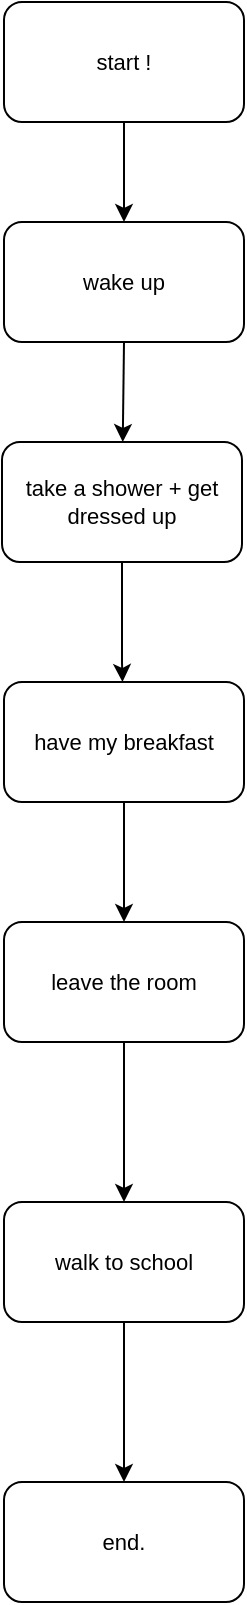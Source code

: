 <mxfile version="20.2.7" type="github">
  <diagram id="C5RBs43oDa-KdzZeNtuy" name="Page-1">
    <mxGraphModel dx="974" dy="769" grid="1" gridSize="10" guides="1" tooltips="1" connect="1" arrows="1" fold="1" page="1" pageScale="1" pageWidth="827" pageHeight="1169" math="0" shadow="0">
      <root>
        <mxCell id="WIyWlLk6GJQsqaUBKTNV-0" />
        <mxCell id="WIyWlLk6GJQsqaUBKTNV-1" parent="WIyWlLk6GJQsqaUBKTNV-0" />
        <mxCell id="Vc4g5kRpBnblJ-6KRlZf-3" value="" style="endArrow=classic;html=1;rounded=0;labelBackgroundColor=default;fontFamily=Helvetica;fontSize=11;fontColor=default;strokeColor=default;shape=connector;exitX=0.5;exitY=1;exitDx=0;exitDy=0;" parent="WIyWlLk6GJQsqaUBKTNV-1" source="Vc4g5kRpBnblJ-6KRlZf-5" target="Vc4g5kRpBnblJ-6KRlZf-6" edge="1">
          <mxGeometry width="50" height="50" relative="1" as="geometry">
            <mxPoint x="413.999" y="110" as="sourcePoint" />
            <mxPoint x="413.999" y="160" as="targetPoint" />
          </mxGeometry>
        </mxCell>
        <mxCell id="Vc4g5kRpBnblJ-6KRlZf-5" value="start !" style="rounded=1;whiteSpace=wrap;html=1;fontFamily=Helvetica;fontSize=11;fontColor=default;" parent="WIyWlLk6GJQsqaUBKTNV-1" vertex="1">
          <mxGeometry x="354" y="40" width="120" height="60" as="geometry" />
        </mxCell>
        <mxCell id="Vc4g5kRpBnblJ-6KRlZf-6" value="wake up" style="rounded=1;whiteSpace=wrap;html=1;fontFamily=Helvetica;fontSize=11;fontColor=default;" parent="WIyWlLk6GJQsqaUBKTNV-1" vertex="1">
          <mxGeometry x="353.999" y="150" width="120" height="60" as="geometry" />
        </mxCell>
        <mxCell id="Vc4g5kRpBnblJ-6KRlZf-9" value="" style="endArrow=classic;html=1;rounded=0;labelBackgroundColor=default;fontFamily=Helvetica;fontSize=11;fontColor=default;strokeColor=default;shape=connector;exitX=0.5;exitY=1;exitDx=0;exitDy=0;" parent="WIyWlLk6GJQsqaUBKTNV-1" source="Vc4g5kRpBnblJ-6KRlZf-6" target="Vc4g5kRpBnblJ-6KRlZf-10" edge="1">
          <mxGeometry width="50" height="50" relative="1" as="geometry">
            <mxPoint x="413" y="220" as="sourcePoint" />
            <mxPoint x="413" y="260" as="targetPoint" />
          </mxGeometry>
        </mxCell>
        <mxCell id="Vc4g5kRpBnblJ-6KRlZf-10" value="take a shower + get dressed up" style="rounded=1;whiteSpace=wrap;html=1;fontFamily=Helvetica;fontSize=11;fontColor=default;" parent="WIyWlLk6GJQsqaUBKTNV-1" vertex="1">
          <mxGeometry x="353" y="260" width="120" height="60" as="geometry" />
        </mxCell>
        <mxCell id="Vc4g5kRpBnblJ-6KRlZf-11" value="" style="endArrow=classic;html=1;rounded=0;labelBackgroundColor=default;fontFamily=Helvetica;fontSize=11;fontColor=default;strokeColor=default;shape=connector;exitX=0.5;exitY=1;exitDx=0;exitDy=0;" parent="WIyWlLk6GJQsqaUBKTNV-1" source="Vc4g5kRpBnblJ-6KRlZf-10" target="Vc4g5kRpBnblJ-6KRlZf-12" edge="1">
          <mxGeometry width="50" height="50" relative="1" as="geometry">
            <mxPoint x="413" y="330" as="sourcePoint" />
            <mxPoint x="413" y="370" as="targetPoint" />
            <Array as="points">
              <mxPoint x="413" y="370" />
            </Array>
          </mxGeometry>
        </mxCell>
        <mxCell id="Vc4g5kRpBnblJ-6KRlZf-12" value="have my breakfast " style="rounded=1;whiteSpace=wrap;html=1;fontFamily=Helvetica;fontSize=11;fontColor=default;" parent="WIyWlLk6GJQsqaUBKTNV-1" vertex="1">
          <mxGeometry x="354" y="380" width="120" height="60" as="geometry" />
        </mxCell>
        <mxCell id="Vc4g5kRpBnblJ-6KRlZf-13" value="" style="endArrow=classic;html=1;rounded=0;labelBackgroundColor=default;fontFamily=Helvetica;fontSize=11;fontColor=default;strokeColor=default;shape=connector;" parent="WIyWlLk6GJQsqaUBKTNV-1" source="Vc4g5kRpBnblJ-6KRlZf-12" target="Vc4g5kRpBnblJ-6KRlZf-14" edge="1">
          <mxGeometry width="50" height="50" relative="1" as="geometry">
            <mxPoint x="413.83" y="450" as="sourcePoint" />
            <mxPoint x="413.83" y="500" as="targetPoint" />
          </mxGeometry>
        </mxCell>
        <mxCell id="Vc4g5kRpBnblJ-6KRlZf-18" value="" style="edgeStyle=none;shape=connector;rounded=0;orthogonalLoop=1;jettySize=auto;html=1;labelBackgroundColor=default;fontFamily=Helvetica;fontSize=11;fontColor=default;endArrow=classic;strokeColor=default;" parent="WIyWlLk6GJQsqaUBKTNV-1" source="Vc4g5kRpBnblJ-6KRlZf-14" target="Vc4g5kRpBnblJ-6KRlZf-17" edge="1">
          <mxGeometry relative="1" as="geometry" />
        </mxCell>
        <mxCell id="Vc4g5kRpBnblJ-6KRlZf-14" value="leave the room" style="rounded=1;whiteSpace=wrap;html=1;fontFamily=Helvetica;fontSize=11;fontColor=default;strokeColor=default;fillColor=default;" parent="WIyWlLk6GJQsqaUBKTNV-1" vertex="1">
          <mxGeometry x="354.0" y="500" width="120" height="60" as="geometry" />
        </mxCell>
        <mxCell id="Vc4g5kRpBnblJ-6KRlZf-20" value="" style="edgeStyle=none;shape=connector;rounded=0;orthogonalLoop=1;jettySize=auto;html=1;labelBackgroundColor=default;fontFamily=Helvetica;fontSize=11;fontColor=default;endArrow=classic;strokeColor=default;" parent="WIyWlLk6GJQsqaUBKTNV-1" source="Vc4g5kRpBnblJ-6KRlZf-17" target="Vc4g5kRpBnblJ-6KRlZf-19" edge="1">
          <mxGeometry relative="1" as="geometry" />
        </mxCell>
        <mxCell id="Vc4g5kRpBnblJ-6KRlZf-17" value="walk to school" style="rounded=1;whiteSpace=wrap;html=1;fontFamily=Helvetica;fontSize=11;fontColor=default;strokeColor=default;fillColor=default;" parent="WIyWlLk6GJQsqaUBKTNV-1" vertex="1">
          <mxGeometry x="354.0" y="640" width="120" height="60" as="geometry" />
        </mxCell>
        <mxCell id="Vc4g5kRpBnblJ-6KRlZf-19" value="end." style="whiteSpace=wrap;html=1;fontSize=11;rounded=1;" parent="WIyWlLk6GJQsqaUBKTNV-1" vertex="1">
          <mxGeometry x="354.0" y="780" width="120" height="60" as="geometry" />
        </mxCell>
      </root>
    </mxGraphModel>
  </diagram>
</mxfile>
